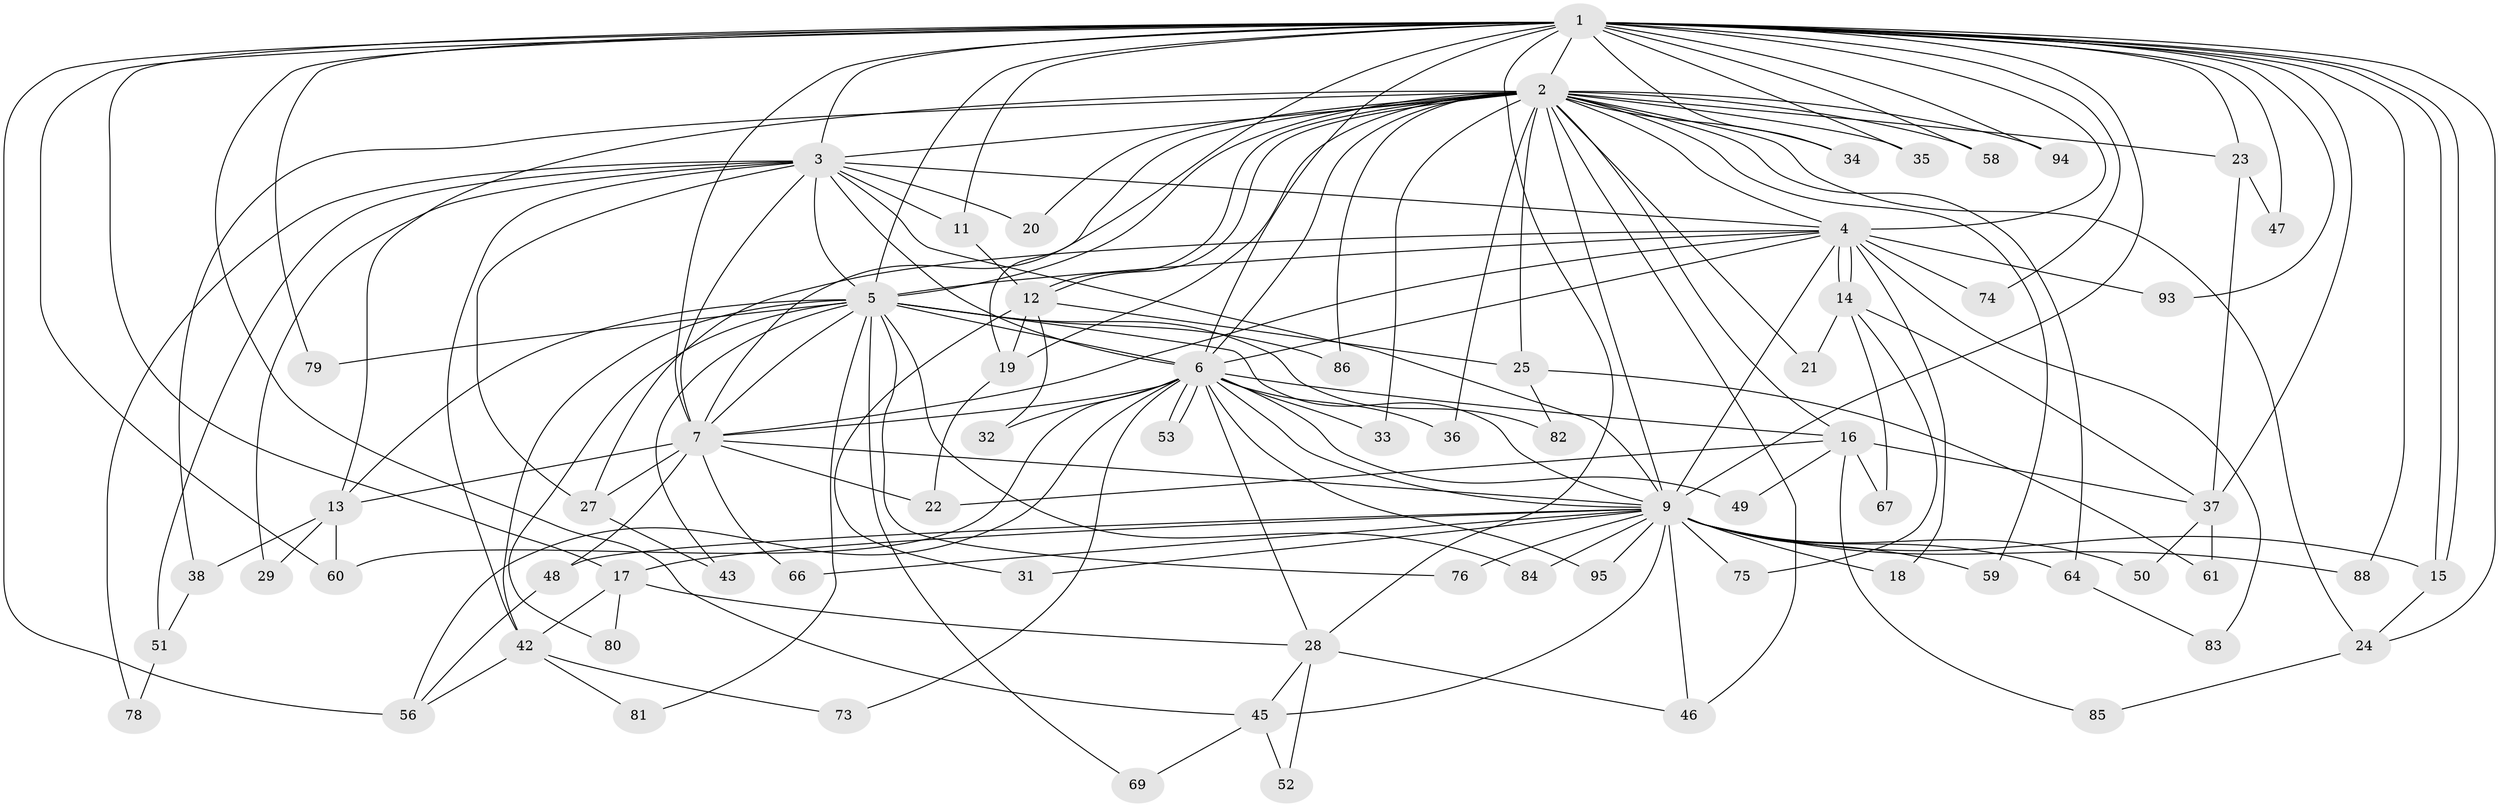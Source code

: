// original degree distribution, {20: 0.010526315789473684, 31: 0.010526315789473684, 17: 0.010526315789473684, 16: 0.010526315789473684, 19: 0.010526315789473684, 22: 0.031578947368421054, 15: 0.010526315789473684, 12: 0.010526315789473684, 3: 0.12631578947368421, 7: 0.031578947368421054, 6: 0.031578947368421054, 4: 0.08421052631578947, 5: 0.031578947368421054, 2: 0.5894736842105263}
// Generated by graph-tools (version 1.1) at 2025/10/02/27/25 16:10:56]
// undirected, 71 vertices, 170 edges
graph export_dot {
graph [start="1"]
  node [color=gray90,style=filled];
  1 [super="+8"];
  2 [super="+68"];
  3 [super="+30"];
  4 [super="+71"];
  5 [super="+70"];
  6 [super="+55"];
  7 [super="+92"];
  9 [super="+10"];
  11;
  12 [super="+91"];
  13 [super="+87"];
  14 [super="+44"];
  15 [super="+26"];
  16 [super="+41"];
  17 [super="+72"];
  18;
  19 [super="+77"];
  20;
  21;
  22 [super="+54"];
  23;
  24 [super="+40"];
  25;
  27 [super="+90"];
  28 [super="+57"];
  29;
  31;
  32;
  33;
  34;
  35;
  36;
  37 [super="+39"];
  38;
  42 [super="+62"];
  43;
  45 [super="+63"];
  46;
  47;
  48;
  49;
  50;
  51;
  52;
  53;
  56 [super="+89"];
  58;
  59;
  60 [super="+65"];
  61;
  64;
  66;
  67;
  69;
  73;
  74;
  75;
  76;
  78;
  79;
  80;
  81;
  82;
  83;
  84;
  85;
  86;
  88;
  93;
  94;
  95;
  1 -- 2 [weight=2];
  1 -- 3 [weight=3];
  1 -- 4 [weight=3];
  1 -- 5 [weight=2];
  1 -- 6 [weight=2];
  1 -- 7 [weight=2];
  1 -- 9 [weight=4];
  1 -- 11;
  1 -- 15;
  1 -- 15;
  1 -- 19;
  1 -- 24;
  1 -- 34;
  1 -- 35;
  1 -- 79;
  1 -- 93;
  1 -- 74;
  1 -- 17;
  1 -- 23;
  1 -- 88;
  1 -- 28 [weight=2];
  1 -- 94;
  1 -- 47;
  1 -- 58;
  1 -- 60;
  1 -- 56;
  1 -- 45;
  1 -- 37;
  2 -- 3;
  2 -- 4;
  2 -- 5;
  2 -- 6;
  2 -- 7 [weight=2];
  2 -- 9 [weight=2];
  2 -- 12;
  2 -- 12;
  2 -- 16;
  2 -- 19;
  2 -- 20;
  2 -- 21;
  2 -- 23;
  2 -- 25;
  2 -- 33;
  2 -- 34;
  2 -- 35;
  2 -- 36;
  2 -- 38;
  2 -- 58;
  2 -- 59;
  2 -- 64;
  2 -- 86;
  2 -- 94;
  2 -- 46;
  2 -- 13;
  2 -- 24;
  3 -- 4;
  3 -- 5;
  3 -- 6 [weight=2];
  3 -- 7;
  3 -- 9 [weight=2];
  3 -- 11;
  3 -- 20;
  3 -- 29;
  3 -- 42;
  3 -- 78;
  3 -- 27;
  3 -- 51;
  4 -- 5;
  4 -- 6;
  4 -- 7;
  4 -- 9 [weight=2];
  4 -- 14;
  4 -- 14;
  4 -- 18;
  4 -- 27;
  4 -- 74;
  4 -- 83;
  4 -- 93;
  5 -- 6;
  5 -- 7;
  5 -- 9 [weight=2];
  5 -- 13;
  5 -- 43;
  5 -- 69;
  5 -- 76;
  5 -- 79;
  5 -- 80;
  5 -- 82;
  5 -- 84;
  5 -- 86;
  5 -- 81;
  5 -- 42;
  6 -- 7;
  6 -- 9 [weight=2];
  6 -- 16;
  6 -- 28;
  6 -- 32;
  6 -- 33;
  6 -- 36;
  6 -- 49;
  6 -- 53;
  6 -- 53;
  6 -- 56;
  6 -- 60;
  6 -- 73;
  6 -- 95;
  7 -- 9 [weight=2];
  7 -- 13;
  7 -- 27;
  7 -- 48;
  7 -- 66;
  7 -- 22;
  9 -- 18;
  9 -- 31;
  9 -- 45;
  9 -- 46;
  9 -- 48;
  9 -- 50;
  9 -- 59;
  9 -- 66;
  9 -- 75;
  9 -- 76;
  9 -- 84;
  9 -- 88;
  9 -- 95;
  9 -- 64;
  9 -- 17;
  9 -- 15;
  11 -- 12;
  12 -- 25;
  12 -- 31;
  12 -- 32;
  12 -- 19;
  13 -- 29;
  13 -- 38;
  13 -- 60;
  14 -- 21;
  14 -- 67;
  14 -- 75;
  14 -- 37;
  15 -- 24;
  16 -- 22;
  16 -- 37;
  16 -- 67;
  16 -- 49;
  16 -- 85;
  17 -- 42;
  17 -- 80;
  17 -- 28;
  19 -- 22;
  23 -- 37;
  23 -- 47;
  24 -- 85;
  25 -- 61;
  25 -- 82;
  27 -- 43;
  28 -- 45;
  28 -- 46;
  28 -- 52;
  37 -- 50;
  37 -- 61;
  38 -- 51;
  42 -- 73;
  42 -- 81;
  42 -- 56;
  45 -- 52;
  45 -- 69;
  48 -- 56;
  51 -- 78;
  64 -- 83;
}

